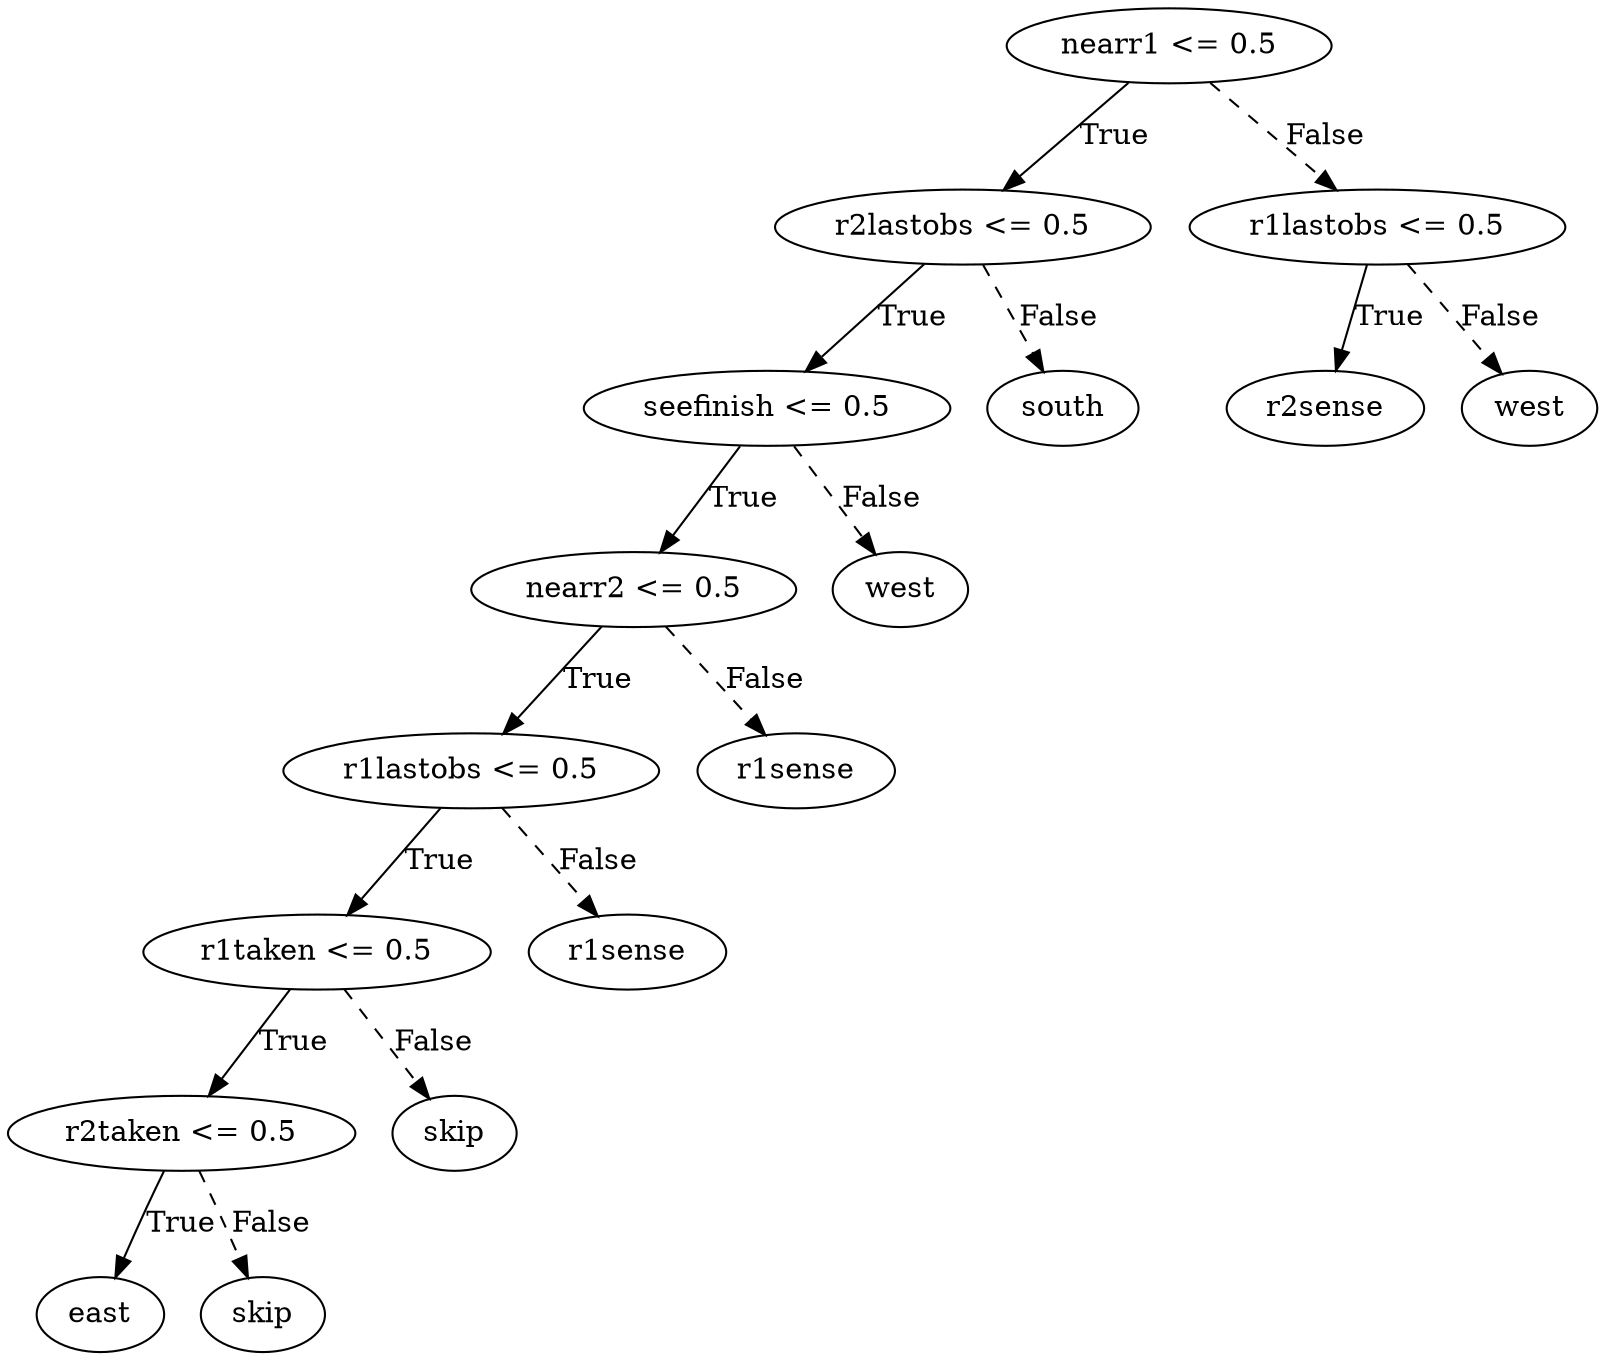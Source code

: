 digraph {
0 [label="nearr1 <= 0.5"];
1 [label="r2lastobs <= 0.5"];
2 [label="seefinish <= 0.5"];
3 [label="nearr2 <= 0.5"];
4 [label="r1lastobs <= 0.5"];
5 [label="r1taken <= 0.5"];
6 [label="r2taken <= 0.5"];
7 [label="east"];
6 -> 7 [label="True"];
8 [label="skip"];
6 -> 8 [style="dashed", label="False"];
5 -> 6 [label="True"];
9 [label="skip"];
5 -> 9 [style="dashed", label="False"];
4 -> 5 [label="True"];
10 [label="r1sense"];
4 -> 10 [style="dashed", label="False"];
3 -> 4 [label="True"];
11 [label="r1sense"];
3 -> 11 [style="dashed", label="False"];
2 -> 3 [label="True"];
12 [label="west"];
2 -> 12 [style="dashed", label="False"];
1 -> 2 [label="True"];
13 [label="south"];
1 -> 13 [style="dashed", label="False"];
0 -> 1 [label="True"];
14 [label="r1lastobs <= 0.5"];
15 [label="r2sense"];
14 -> 15 [label="True"];
16 [label="west"];
14 -> 16 [style="dashed", label="False"];
0 -> 14 [style="dashed", label="False"];

}